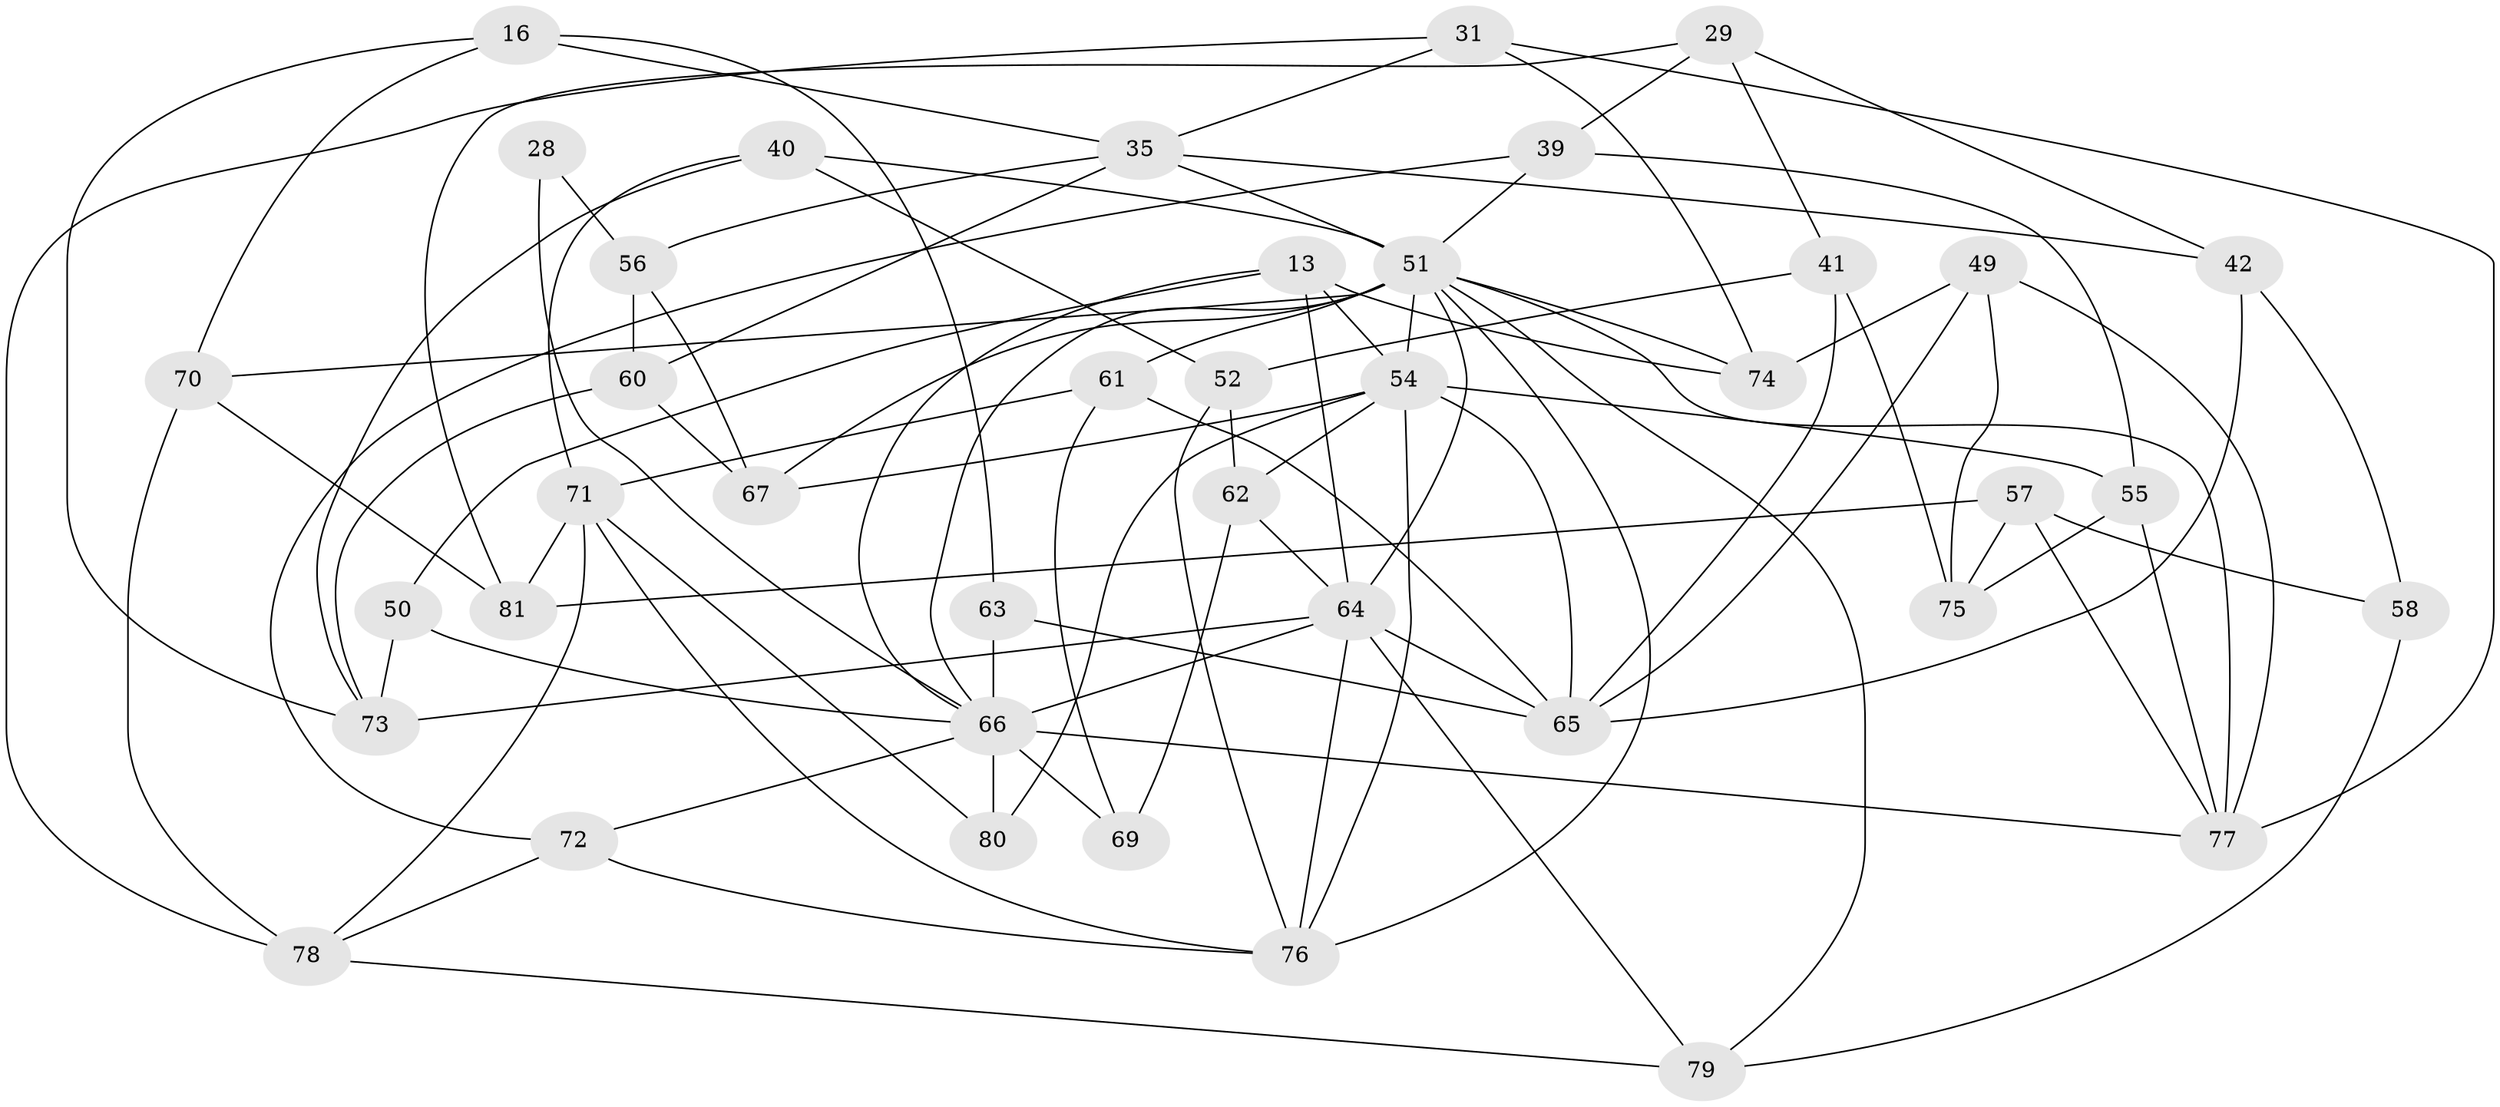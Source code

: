 // original degree distribution, {4: 1.0}
// Generated by graph-tools (version 1.1) at 2025/04/03/04/25 22:04:03]
// undirected, 40 vertices, 95 edges
graph export_dot {
graph [start="1"]
  node [color=gray90,style=filled];
  13 [super="+12"];
  16;
  28;
  29;
  31;
  35 [super="+25"];
  39;
  40 [super="+3"];
  41;
  42 [super="+24"];
  49;
  50;
  51 [super="+8+44+32+48"];
  52;
  54 [super="+45+27"];
  55;
  56 [super="+6"];
  57;
  58;
  60 [super="+38"];
  61;
  62;
  63;
  64 [super="+19+34+23"];
  65 [super="+5+46"];
  66 [super="+17+18"];
  67 [super="+47"];
  69;
  70 [super="+59"];
  71 [super="+68+37"];
  72;
  73 [super="+14"];
  74 [super="+53"];
  75;
  76 [super="+10+22"];
  77 [super="+33+36"];
  78 [super="+20"];
  79;
  80 [super="+30"];
  81;
  13 -- 74 [weight=2];
  13 -- 50;
  13 -- 66;
  13 -- 64;
  13 -- 54;
  16 -- 35;
  16 -- 63;
  16 -- 73;
  16 -- 70;
  28 -- 56 [weight=2];
  28 -- 66 [weight=2];
  29 -- 81;
  29 -- 39;
  29 -- 41;
  29 -- 42;
  31 -- 78;
  31 -- 74;
  31 -- 35;
  31 -- 77;
  35 -- 60 [weight=2];
  35 -- 42 [weight=2];
  35 -- 56;
  35 -- 51;
  39 -- 72;
  39 -- 55;
  39 -- 51;
  40 -- 52;
  40 -- 73;
  40 -- 71 [weight=2];
  40 -- 51 [weight=2];
  41 -- 52;
  41 -- 75;
  41 -- 65;
  42 -- 58 [weight=2];
  42 -- 65;
  49 -- 65;
  49 -- 75;
  49 -- 77;
  49 -- 74;
  50 -- 73 [weight=2];
  50 -- 66;
  51 -- 61;
  51 -- 74 [weight=2];
  51 -- 70 [weight=2];
  51 -- 66;
  51 -- 67 [weight=3];
  51 -- 76;
  51 -- 77 [weight=3];
  51 -- 79;
  51 -- 64;
  51 -- 54;
  52 -- 76;
  52 -- 62;
  54 -- 80 [weight=2];
  54 -- 76 [weight=2];
  54 -- 65;
  54 -- 55;
  54 -- 67;
  54 -- 62;
  55 -- 75;
  55 -- 77;
  56 -- 60 [weight=2];
  56 -- 67;
  57 -- 81;
  57 -- 75;
  57 -- 58;
  57 -- 77;
  58 -- 79;
  60 -- 73;
  60 -- 67;
  61 -- 69;
  61 -- 65;
  61 -- 71;
  62 -- 69;
  62 -- 64;
  63 -- 66 [weight=2];
  63 -- 65;
  64 -- 73;
  64 -- 65 [weight=2];
  64 -- 66 [weight=2];
  64 -- 76;
  64 -- 79;
  66 -- 69 [weight=2];
  66 -- 80 [weight=3];
  66 -- 72;
  66 -- 77;
  70 -- 78 [weight=2];
  70 -- 81;
  71 -- 80;
  71 -- 81;
  71 -- 76 [weight=2];
  71 -- 78;
  72 -- 76;
  72 -- 78;
  78 -- 79;
}
